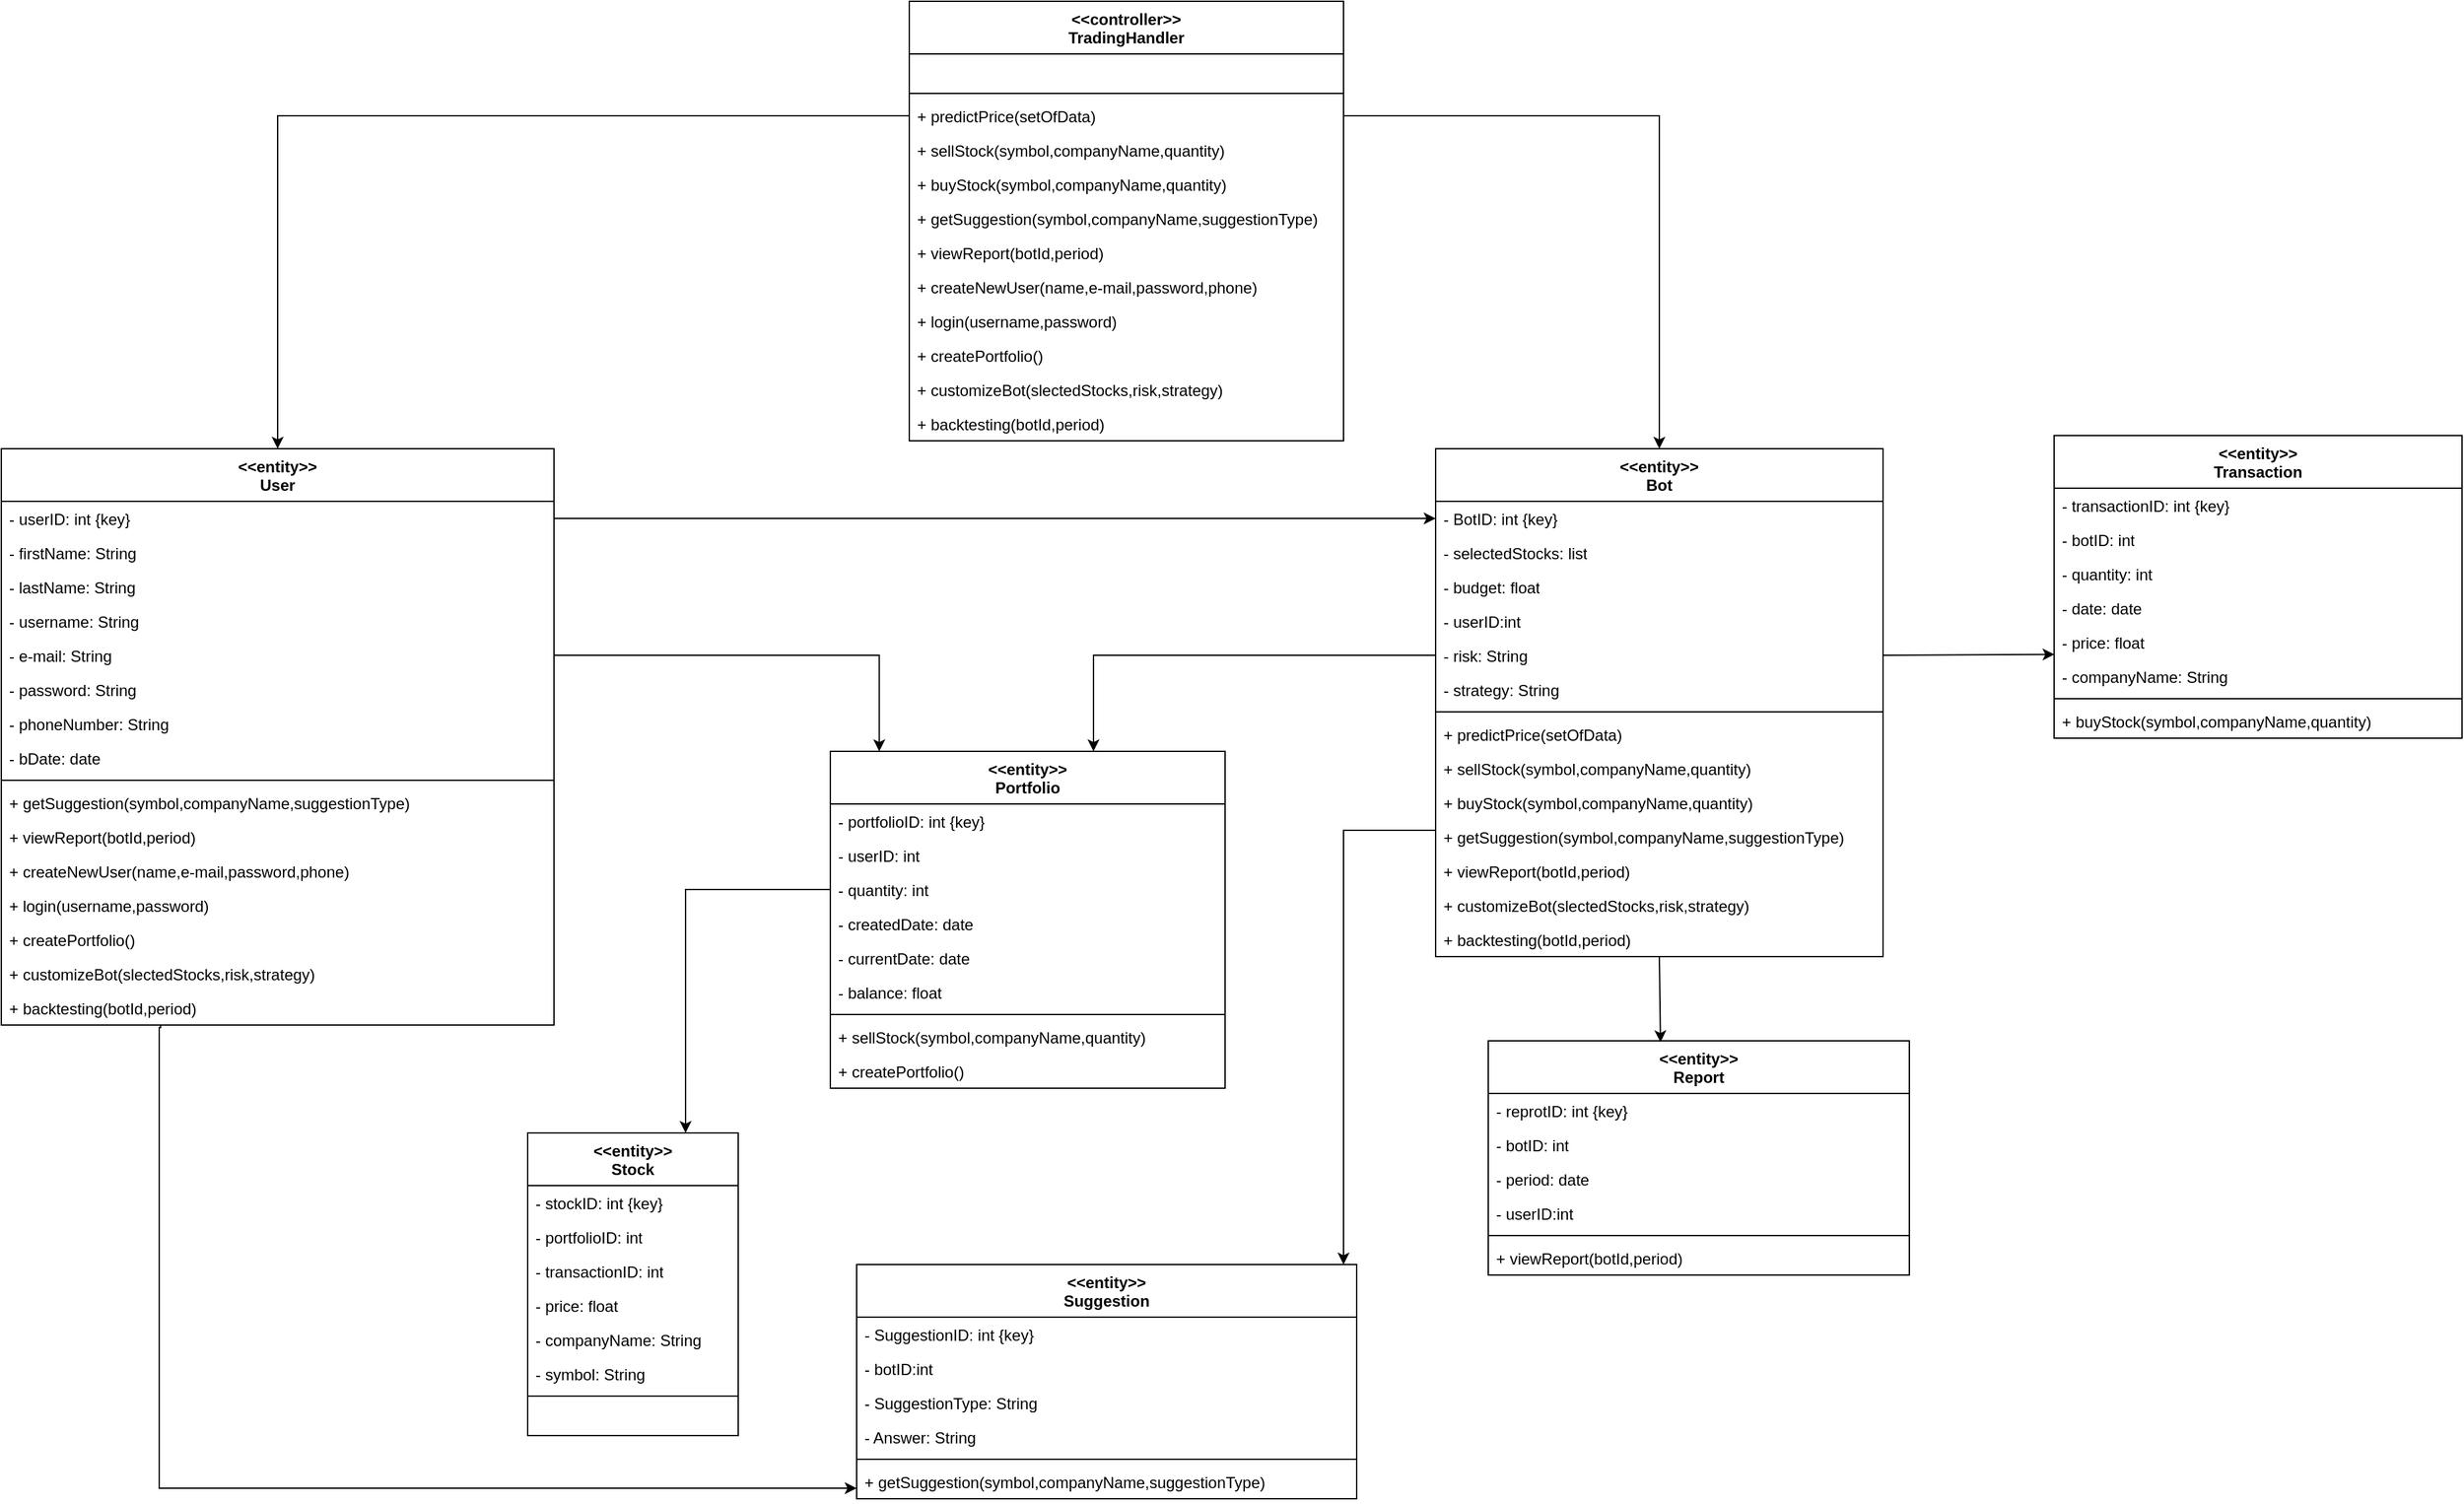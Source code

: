 <mxfile version="24.3.1" type="device">
  <diagram name="Page-1" id="Add4eaFE5lvssFwCDY9i">
    <mxGraphModel dx="3974" dy="2387" grid="1" gridSize="10" guides="1" tooltips="1" connect="1" arrows="1" fold="1" page="1" pageScale="1" pageWidth="850" pageHeight="1100" math="0" shadow="0">
      <root>
        <mxCell id="0" />
        <mxCell id="1" parent="0" />
        <mxCell id="STSBaXRtEPZAdb3EAc6t-1" value="&lt;div&gt;&amp;lt;&amp;lt;entity&amp;gt;&amp;gt;&lt;/div&gt;&lt;div&gt;User&lt;br&gt;&lt;/div&gt;" style="swimlane;fontStyle=1;align=center;verticalAlign=top;childLayout=stackLayout;horizontal=1;startSize=40;horizontalStack=0;resizeParent=1;resizeParentMax=0;resizeLast=0;collapsible=1;marginBottom=0;whiteSpace=wrap;html=1;" parent="1" vertex="1">
          <mxGeometry x="-700" y="-50" width="420" height="438" as="geometry" />
        </mxCell>
        <mxCell id="STSBaXRtEPZAdb3EAc6t-2" value="- userID: int {key}" style="text;strokeColor=none;fillColor=none;align=left;verticalAlign=top;spacingLeft=4;spacingRight=4;overflow=hidden;rotatable=0;points=[[0,0.5],[1,0.5]];portConstraint=eastwest;whiteSpace=wrap;html=1;" parent="STSBaXRtEPZAdb3EAc6t-1" vertex="1">
          <mxGeometry y="40" width="420" height="26" as="geometry" />
        </mxCell>
        <mxCell id="STSBaXRtEPZAdb3EAc6t-3" value="- firstName: String" style="text;strokeColor=none;fillColor=none;align=left;verticalAlign=top;spacingLeft=4;spacingRight=4;overflow=hidden;rotatable=0;points=[[0,0.5],[1,0.5]];portConstraint=eastwest;whiteSpace=wrap;html=1;" parent="STSBaXRtEPZAdb3EAc6t-1" vertex="1">
          <mxGeometry y="66" width="420" height="26" as="geometry" />
        </mxCell>
        <mxCell id="STSBaXRtEPZAdb3EAc6t-4" value="- lastName: String" style="text;strokeColor=none;fillColor=none;align=left;verticalAlign=top;spacingLeft=4;spacingRight=4;overflow=hidden;rotatable=0;points=[[0,0.5],[1,0.5]];portConstraint=eastwest;whiteSpace=wrap;html=1;" parent="STSBaXRtEPZAdb3EAc6t-1" vertex="1">
          <mxGeometry y="92" width="420" height="26" as="geometry" />
        </mxCell>
        <mxCell id="STSBaXRtEPZAdb3EAc6t-5" value="- username: String" style="text;strokeColor=none;fillColor=none;align=left;verticalAlign=top;spacingLeft=4;spacingRight=4;overflow=hidden;rotatable=0;points=[[0,0.5],[1,0.5]];portConstraint=eastwest;whiteSpace=wrap;html=1;" parent="STSBaXRtEPZAdb3EAc6t-1" vertex="1">
          <mxGeometry y="118" width="420" height="26" as="geometry" />
        </mxCell>
        <mxCell id="STSBaXRtEPZAdb3EAc6t-6" value="- e-mail: String" style="text;strokeColor=none;fillColor=none;align=left;verticalAlign=top;spacingLeft=4;spacingRight=4;overflow=hidden;rotatable=0;points=[[0,0.5],[1,0.5]];portConstraint=eastwest;whiteSpace=wrap;html=1;" parent="STSBaXRtEPZAdb3EAc6t-1" vertex="1">
          <mxGeometry y="144" width="420" height="26" as="geometry" />
        </mxCell>
        <mxCell id="STSBaXRtEPZAdb3EAc6t-7" value="- password: String" style="text;strokeColor=none;fillColor=none;align=left;verticalAlign=top;spacingLeft=4;spacingRight=4;overflow=hidden;rotatable=0;points=[[0,0.5],[1,0.5]];portConstraint=eastwest;whiteSpace=wrap;html=1;" parent="STSBaXRtEPZAdb3EAc6t-1" vertex="1">
          <mxGeometry y="170" width="420" height="26" as="geometry" />
        </mxCell>
        <mxCell id="STSBaXRtEPZAdb3EAc6t-8" value="- phoneNumber: String" style="text;strokeColor=none;fillColor=none;align=left;verticalAlign=top;spacingLeft=4;spacingRight=4;overflow=hidden;rotatable=0;points=[[0,0.5],[1,0.5]];portConstraint=eastwest;whiteSpace=wrap;html=1;" parent="STSBaXRtEPZAdb3EAc6t-1" vertex="1">
          <mxGeometry y="196" width="420" height="26" as="geometry" />
        </mxCell>
        <mxCell id="STSBaXRtEPZAdb3EAc6t-9" value="- bDate: date" style="text;strokeColor=none;fillColor=none;align=left;verticalAlign=top;spacingLeft=4;spacingRight=4;overflow=hidden;rotatable=0;points=[[0,0.5],[1,0.5]];portConstraint=eastwest;whiteSpace=wrap;html=1;" parent="STSBaXRtEPZAdb3EAc6t-1" vertex="1">
          <mxGeometry y="222" width="420" height="26" as="geometry" />
        </mxCell>
        <mxCell id="STSBaXRtEPZAdb3EAc6t-10" value="" style="line;strokeWidth=1;fillColor=none;align=left;verticalAlign=middle;spacingTop=-1;spacingLeft=3;spacingRight=3;rotatable=0;labelPosition=right;points=[];portConstraint=eastwest;strokeColor=inherit;" parent="STSBaXRtEPZAdb3EAc6t-1" vertex="1">
          <mxGeometry y="248" width="420" height="8" as="geometry" />
        </mxCell>
        <mxCell id="STSBaXRtEPZAdb3EAc6t-11" value="+ getSuggestion(symbol,companyName,suggestionType)" style="text;strokeColor=none;fillColor=none;align=left;verticalAlign=top;spacingLeft=4;spacingRight=4;overflow=hidden;rotatable=0;points=[[0,0.5],[1,0.5]];portConstraint=eastwest;whiteSpace=wrap;html=1;" parent="STSBaXRtEPZAdb3EAc6t-1" vertex="1">
          <mxGeometry y="256" width="420" height="26" as="geometry" />
        </mxCell>
        <mxCell id="STSBaXRtEPZAdb3EAc6t-86" value="+ viewReport(botId,period)" style="text;strokeColor=none;fillColor=none;align=left;verticalAlign=top;spacingLeft=4;spacingRight=4;overflow=hidden;rotatable=0;points=[[0,0.5],[1,0.5]];portConstraint=eastwest;whiteSpace=wrap;html=1;" parent="STSBaXRtEPZAdb3EAc6t-1" vertex="1">
          <mxGeometry y="282" width="420" height="26" as="geometry" />
        </mxCell>
        <mxCell id="STSBaXRtEPZAdb3EAc6t-91" value="&lt;div&gt;+ createNewUser(name,e-mail,password,phone)&lt;/div&gt;" style="text;strokeColor=none;fillColor=none;align=left;verticalAlign=top;spacingLeft=4;spacingRight=4;overflow=hidden;rotatable=0;points=[[0,0.5],[1,0.5]];portConstraint=eastwest;whiteSpace=wrap;html=1;" parent="STSBaXRtEPZAdb3EAc6t-1" vertex="1">
          <mxGeometry y="308" width="420" height="26" as="geometry" />
        </mxCell>
        <mxCell id="STSBaXRtEPZAdb3EAc6t-94" value="+ login(username,password)" style="text;strokeColor=none;fillColor=none;align=left;verticalAlign=top;spacingLeft=4;spacingRight=4;overflow=hidden;rotatable=0;points=[[0,0.5],[1,0.5]];portConstraint=eastwest;whiteSpace=wrap;html=1;" parent="STSBaXRtEPZAdb3EAc6t-1" vertex="1">
          <mxGeometry y="334" width="420" height="26" as="geometry" />
        </mxCell>
        <mxCell id="STSBaXRtEPZAdb3EAc6t-97" value="+ createPortfolio()" style="text;strokeColor=none;fillColor=none;align=left;verticalAlign=top;spacingLeft=4;spacingRight=4;overflow=hidden;rotatable=0;points=[[0,0.5],[1,0.5]];portConstraint=eastwest;whiteSpace=wrap;html=1;" parent="STSBaXRtEPZAdb3EAc6t-1" vertex="1">
          <mxGeometry y="360" width="420" height="26" as="geometry" />
        </mxCell>
        <mxCell id="E2JHOj5Hm3tcfyDZhWHu-3" value="+ customizeBot(slectedStocks,risk,strategy)" style="text;strokeColor=none;fillColor=none;align=left;verticalAlign=top;spacingLeft=4;spacingRight=4;overflow=hidden;rotatable=0;points=[[0,0.5],[1,0.5]];portConstraint=eastwest;whiteSpace=wrap;html=1;" parent="STSBaXRtEPZAdb3EAc6t-1" vertex="1">
          <mxGeometry y="386" width="420" height="26" as="geometry" />
        </mxCell>
        <mxCell id="STSBaXRtEPZAdb3EAc6t-93" value="+ backtesting(botId,period)" style="text;strokeColor=none;fillColor=none;align=left;verticalAlign=top;spacingLeft=4;spacingRight=4;overflow=hidden;rotatable=0;points=[[0,0.5],[1,0.5]];portConstraint=eastwest;whiteSpace=wrap;html=1;" parent="STSBaXRtEPZAdb3EAc6t-1" vertex="1">
          <mxGeometry y="412" width="420" height="26" as="geometry" />
        </mxCell>
        <mxCell id="STSBaXRtEPZAdb3EAc6t-12" value="&lt;div&gt;&amp;lt;&amp;lt;entity&amp;gt;&amp;gt;&lt;/div&gt;&lt;div&gt;Portfolio&lt;br&gt;&lt;/div&gt;" style="swimlane;fontStyle=1;align=center;verticalAlign=top;childLayout=stackLayout;horizontal=1;startSize=40;horizontalStack=0;resizeParent=1;resizeParentMax=0;resizeLast=0;collapsible=1;marginBottom=0;whiteSpace=wrap;html=1;" parent="1" vertex="1">
          <mxGeometry x="-70" y="180" width="300" height="256" as="geometry" />
        </mxCell>
        <mxCell id="STSBaXRtEPZAdb3EAc6t-13" value="- portfolioID: int {key}" style="text;strokeColor=none;fillColor=none;align=left;verticalAlign=top;spacingLeft=4;spacingRight=4;overflow=hidden;rotatable=0;points=[[0,0.5],[1,0.5]];portConstraint=eastwest;whiteSpace=wrap;html=1;" parent="STSBaXRtEPZAdb3EAc6t-12" vertex="1">
          <mxGeometry y="40" width="300" height="26" as="geometry" />
        </mxCell>
        <mxCell id="STSBaXRtEPZAdb3EAc6t-14" value="- userID: int" style="text;strokeColor=none;fillColor=none;align=left;verticalAlign=top;spacingLeft=4;spacingRight=4;overflow=hidden;rotatable=0;points=[[0,0.5],[1,0.5]];portConstraint=eastwest;whiteSpace=wrap;html=1;" parent="STSBaXRtEPZAdb3EAc6t-12" vertex="1">
          <mxGeometry y="66" width="300" height="26" as="geometry" />
        </mxCell>
        <mxCell id="STSBaXRtEPZAdb3EAc6t-15" value="- quantity: int" style="text;strokeColor=none;fillColor=none;align=left;verticalAlign=top;spacingLeft=4;spacingRight=4;overflow=hidden;rotatable=0;points=[[0,0.5],[1,0.5]];portConstraint=eastwest;whiteSpace=wrap;html=1;" parent="STSBaXRtEPZAdb3EAc6t-12" vertex="1">
          <mxGeometry y="92" width="300" height="26" as="geometry" />
        </mxCell>
        <mxCell id="STSBaXRtEPZAdb3EAc6t-16" value="- createdDate: date" style="text;strokeColor=none;fillColor=none;align=left;verticalAlign=top;spacingLeft=4;spacingRight=4;overflow=hidden;rotatable=0;points=[[0,0.5],[1,0.5]];portConstraint=eastwest;whiteSpace=wrap;html=1;" parent="STSBaXRtEPZAdb3EAc6t-12" vertex="1">
          <mxGeometry y="118" width="300" height="26" as="geometry" />
        </mxCell>
        <mxCell id="STSBaXRtEPZAdb3EAc6t-17" value="- currentDate: date" style="text;strokeColor=none;fillColor=none;align=left;verticalAlign=top;spacingLeft=4;spacingRight=4;overflow=hidden;rotatable=0;points=[[0,0.5],[1,0.5]];portConstraint=eastwest;whiteSpace=wrap;html=1;" parent="STSBaXRtEPZAdb3EAc6t-12" vertex="1">
          <mxGeometry y="144" width="300" height="26" as="geometry" />
        </mxCell>
        <mxCell id="STSBaXRtEPZAdb3EAc6t-18" value="- balance: float" style="text;strokeColor=none;fillColor=none;align=left;verticalAlign=top;spacingLeft=4;spacingRight=4;overflow=hidden;rotatable=0;points=[[0,0.5],[1,0.5]];portConstraint=eastwest;whiteSpace=wrap;html=1;" parent="STSBaXRtEPZAdb3EAc6t-12" vertex="1">
          <mxGeometry y="170" width="300" height="26" as="geometry" />
        </mxCell>
        <mxCell id="STSBaXRtEPZAdb3EAc6t-19" value="" style="line;strokeWidth=1;fillColor=none;align=left;verticalAlign=middle;spacingTop=-1;spacingLeft=3;spacingRight=3;rotatable=0;labelPosition=right;points=[];portConstraint=eastwest;strokeColor=inherit;" parent="STSBaXRtEPZAdb3EAc6t-12" vertex="1">
          <mxGeometry y="196" width="300" height="8" as="geometry" />
        </mxCell>
        <mxCell id="STSBaXRtEPZAdb3EAc6t-20" value="+ sellStock(symbol,companyName,quantity)" style="text;strokeColor=none;fillColor=none;align=left;verticalAlign=top;spacingLeft=4;spacingRight=4;overflow=hidden;rotatable=0;points=[[0,0.5],[1,0.5]];portConstraint=eastwest;whiteSpace=wrap;html=1;" parent="STSBaXRtEPZAdb3EAc6t-12" vertex="1">
          <mxGeometry y="204" width="300" height="26" as="geometry" />
        </mxCell>
        <mxCell id="STSBaXRtEPZAdb3EAc6t-83" value="+ createPortfolio()" style="text;strokeColor=none;fillColor=none;align=left;verticalAlign=top;spacingLeft=4;spacingRight=4;overflow=hidden;rotatable=0;points=[[0,0.5],[1,0.5]];portConstraint=eastwest;whiteSpace=wrap;html=1;" parent="STSBaXRtEPZAdb3EAc6t-12" vertex="1">
          <mxGeometry y="230" width="300" height="26" as="geometry" />
        </mxCell>
        <mxCell id="STSBaXRtEPZAdb3EAc6t-21" style="edgeStyle=orthogonalEdgeStyle;rounded=0;orthogonalLoop=1;jettySize=auto;html=1;exitX=0;exitY=0.5;exitDx=0;exitDy=0;entryX=0.5;entryY=0;entryDx=0;entryDy=0;" parent="1" source="STSBaXRtEPZAdb3EAc6t-26" target="STSBaXRtEPZAdb3EAc6t-1" edge="1">
          <mxGeometry relative="1" as="geometry" />
        </mxCell>
        <mxCell id="STSBaXRtEPZAdb3EAc6t-22" value="&lt;div&gt;&amp;lt;&amp;lt;controller&amp;gt;&amp;gt;&lt;/div&gt;&lt;div&gt;TradingHandler&lt;br&gt;&lt;/div&gt;" style="swimlane;fontStyle=1;align=center;verticalAlign=top;childLayout=stackLayout;horizontal=1;startSize=40;horizontalStack=0;resizeParent=1;resizeParentMax=0;resizeLast=0;collapsible=1;marginBottom=0;whiteSpace=wrap;html=1;" parent="1" vertex="1">
          <mxGeometry x="-10" y="-390" width="330" height="334" as="geometry" />
        </mxCell>
        <mxCell id="STSBaXRtEPZAdb3EAc6t-24" value="&amp;nbsp;&amp;nbsp;&amp;nbsp;&amp;nbsp;&amp;nbsp;&amp;nbsp;&amp;nbsp;&amp;nbsp;&amp;nbsp;&amp;nbsp;&amp;nbsp;&amp;nbsp;&amp;nbsp;&amp;nbsp;&amp;nbsp;&amp;nbsp;&amp;nbsp;&amp;nbsp;&amp;nbsp;&amp;nbsp;&amp;nbsp;&amp;nbsp;&amp;nbsp;&amp;nbsp;&amp;nbsp;&amp;nbsp;&amp;nbsp;&amp;nbsp;&amp;nbsp;&amp;nbsp;&amp;nbsp;&amp;nbsp;&amp;nbsp;&amp;nbsp;&amp;nbsp;&amp;nbsp;&amp;nbsp;&amp;nbsp;&amp;nbsp;&amp;nbsp;&amp;nbsp;&amp;nbsp;&amp;nbsp;&amp;nbsp; " style="text;strokeColor=none;fillColor=none;align=left;verticalAlign=top;spacingLeft=4;spacingRight=4;overflow=hidden;rotatable=0;points=[[0,0.5],[1,0.5]];portConstraint=eastwest;whiteSpace=wrap;html=1;" parent="STSBaXRtEPZAdb3EAc6t-22" vertex="1">
          <mxGeometry y="40" width="330" height="26" as="geometry" />
        </mxCell>
        <mxCell id="STSBaXRtEPZAdb3EAc6t-25" value="" style="line;strokeWidth=1;fillColor=none;align=left;verticalAlign=middle;spacingTop=-1;spacingLeft=3;spacingRight=3;rotatable=0;labelPosition=right;points=[];portConstraint=eastwest;strokeColor=inherit;" parent="STSBaXRtEPZAdb3EAc6t-22" vertex="1">
          <mxGeometry y="66" width="330" height="8" as="geometry" />
        </mxCell>
        <mxCell id="STSBaXRtEPZAdb3EAc6t-26" value="+ predictPrice(setOfData)&lt;div&gt;&lt;br&gt;&lt;/div&gt;" style="text;strokeColor=none;fillColor=none;align=left;verticalAlign=top;spacingLeft=4;spacingRight=4;overflow=hidden;rotatable=0;points=[[0,0.5],[1,0.5]];portConstraint=eastwest;whiteSpace=wrap;html=1;" parent="STSBaXRtEPZAdb3EAc6t-22" vertex="1">
          <mxGeometry y="74" width="330" height="26" as="geometry" />
        </mxCell>
        <mxCell id="STSBaXRtEPZAdb3EAc6t-77" value="+ sellStock(symbol,companyName,quantity)" style="text;strokeColor=none;fillColor=none;align=left;verticalAlign=top;spacingLeft=4;spacingRight=4;overflow=hidden;rotatable=0;points=[[0,0.5],[1,0.5]];portConstraint=eastwest;whiteSpace=wrap;html=1;" parent="STSBaXRtEPZAdb3EAc6t-22" vertex="1">
          <mxGeometry y="100" width="330" height="26" as="geometry" />
        </mxCell>
        <mxCell id="STSBaXRtEPZAdb3EAc6t-78" value="+ buyStock(symbol,companyName,quantity)" style="text;strokeColor=none;fillColor=none;align=left;verticalAlign=top;spacingLeft=4;spacingRight=4;overflow=hidden;rotatable=0;points=[[0,0.5],[1,0.5]];portConstraint=eastwest;whiteSpace=wrap;html=1;" parent="STSBaXRtEPZAdb3EAc6t-22" vertex="1">
          <mxGeometry y="126" width="330" height="26" as="geometry" />
        </mxCell>
        <mxCell id="STSBaXRtEPZAdb3EAc6t-79" value="+ getSuggestion(symbol,companyName,suggestionType)" style="text;strokeColor=none;fillColor=none;align=left;verticalAlign=top;spacingLeft=4;spacingRight=4;overflow=hidden;rotatable=0;points=[[0,0.5],[1,0.5]];portConstraint=eastwest;whiteSpace=wrap;html=1;" parent="STSBaXRtEPZAdb3EAc6t-22" vertex="1">
          <mxGeometry y="152" width="330" height="26" as="geometry" />
        </mxCell>
        <mxCell id="STSBaXRtEPZAdb3EAc6t-85" value="+ viewReport(botId,period)" style="text;strokeColor=none;fillColor=none;align=left;verticalAlign=top;spacingLeft=4;spacingRight=4;overflow=hidden;rotatable=0;points=[[0,0.5],[1,0.5]];portConstraint=eastwest;whiteSpace=wrap;html=1;" parent="STSBaXRtEPZAdb3EAc6t-22" vertex="1">
          <mxGeometry y="178" width="330" height="26" as="geometry" />
        </mxCell>
        <mxCell id="STSBaXRtEPZAdb3EAc6t-88" value="&lt;div&gt;+ createNewUser(name,e-mail,password,phone)&lt;/div&gt;" style="text;strokeColor=none;fillColor=none;align=left;verticalAlign=top;spacingLeft=4;spacingRight=4;overflow=hidden;rotatable=0;points=[[0,0.5],[1,0.5]];portConstraint=eastwest;whiteSpace=wrap;html=1;" parent="STSBaXRtEPZAdb3EAc6t-22" vertex="1">
          <mxGeometry y="204" width="330" height="26" as="geometry" />
        </mxCell>
        <mxCell id="STSBaXRtEPZAdb3EAc6t-90" value="+ login(username,password)" style="text;strokeColor=none;fillColor=none;align=left;verticalAlign=top;spacingLeft=4;spacingRight=4;overflow=hidden;rotatable=0;points=[[0,0.5],[1,0.5]];portConstraint=eastwest;whiteSpace=wrap;html=1;" parent="STSBaXRtEPZAdb3EAc6t-22" vertex="1">
          <mxGeometry y="230" width="330" height="26" as="geometry" />
        </mxCell>
        <mxCell id="STSBaXRtEPZAdb3EAc6t-92" value="+ createPortfolio()" style="text;strokeColor=none;fillColor=none;align=left;verticalAlign=top;spacingLeft=4;spacingRight=4;overflow=hidden;rotatable=0;points=[[0,0.5],[1,0.5]];portConstraint=eastwest;whiteSpace=wrap;html=1;" parent="STSBaXRtEPZAdb3EAc6t-22" vertex="1">
          <mxGeometry y="256" width="330" height="26" as="geometry" />
        </mxCell>
        <mxCell id="E2JHOj5Hm3tcfyDZhWHu-1" value="&lt;div&gt;+ customizeBot(slectedStocks,risk,strategy)&lt;/div&gt;" style="text;strokeColor=none;fillColor=none;align=left;verticalAlign=top;spacingLeft=4;spacingRight=4;overflow=hidden;rotatable=0;points=[[0,0.5],[1,0.5]];portConstraint=eastwest;whiteSpace=wrap;html=1;" parent="STSBaXRtEPZAdb3EAc6t-22" vertex="1">
          <mxGeometry y="282" width="330" height="26" as="geometry" />
        </mxCell>
        <mxCell id="STSBaXRtEPZAdb3EAc6t-95" value="+ backtesting(botId,period)" style="text;strokeColor=none;fillColor=none;align=left;verticalAlign=top;spacingLeft=4;spacingRight=4;overflow=hidden;rotatable=0;points=[[0,0.5],[1,0.5]];portConstraint=eastwest;whiteSpace=wrap;html=1;" parent="STSBaXRtEPZAdb3EAc6t-22" vertex="1">
          <mxGeometry y="308" width="330" height="26" as="geometry" />
        </mxCell>
        <mxCell id="STSBaXRtEPZAdb3EAc6t-28" value="&lt;div&gt;&amp;lt;&amp;lt;entity&amp;gt;&amp;gt;&lt;/div&gt;&lt;div&gt;Stock&lt;br&gt;&lt;/div&gt;" style="swimlane;fontStyle=1;align=center;verticalAlign=top;childLayout=stackLayout;horizontal=1;startSize=40;horizontalStack=0;resizeParent=1;resizeParentMax=0;resizeLast=0;collapsible=1;marginBottom=0;whiteSpace=wrap;html=1;" parent="1" vertex="1">
          <mxGeometry x="-300" y="470" width="160" height="230" as="geometry" />
        </mxCell>
        <mxCell id="STSBaXRtEPZAdb3EAc6t-29" value="- stockID: int {key}" style="text;strokeColor=none;fillColor=none;align=left;verticalAlign=top;spacingLeft=4;spacingRight=4;overflow=hidden;rotatable=0;points=[[0,0.5],[1,0.5]];portConstraint=eastwest;whiteSpace=wrap;html=1;" parent="STSBaXRtEPZAdb3EAc6t-28" vertex="1">
          <mxGeometry y="40" width="160" height="26" as="geometry" />
        </mxCell>
        <mxCell id="STSBaXRtEPZAdb3EAc6t-30" value="- portfolioID: int" style="text;strokeColor=none;fillColor=none;align=left;verticalAlign=top;spacingLeft=4;spacingRight=4;overflow=hidden;rotatable=0;points=[[0,0.5],[1,0.5]];portConstraint=eastwest;whiteSpace=wrap;html=1;" parent="STSBaXRtEPZAdb3EAc6t-28" vertex="1">
          <mxGeometry y="66" width="160" height="26" as="geometry" />
        </mxCell>
        <mxCell id="STSBaXRtEPZAdb3EAc6t-31" value="- transactionID: int" style="text;strokeColor=none;fillColor=none;align=left;verticalAlign=top;spacingLeft=4;spacingRight=4;overflow=hidden;rotatable=0;points=[[0,0.5],[1,0.5]];portConstraint=eastwest;whiteSpace=wrap;html=1;" parent="STSBaXRtEPZAdb3EAc6t-28" vertex="1">
          <mxGeometry y="92" width="160" height="26" as="geometry" />
        </mxCell>
        <mxCell id="STSBaXRtEPZAdb3EAc6t-32" value="- price: float" style="text;strokeColor=none;fillColor=none;align=left;verticalAlign=top;spacingLeft=4;spacingRight=4;overflow=hidden;rotatable=0;points=[[0,0.5],[1,0.5]];portConstraint=eastwest;whiteSpace=wrap;html=1;" parent="STSBaXRtEPZAdb3EAc6t-28" vertex="1">
          <mxGeometry y="118" width="160" height="26" as="geometry" />
        </mxCell>
        <mxCell id="STSBaXRtEPZAdb3EAc6t-33" value="- companyName: String" style="text;strokeColor=none;fillColor=none;align=left;verticalAlign=top;spacingLeft=4;spacingRight=4;overflow=hidden;rotatable=0;points=[[0,0.5],[1,0.5]];portConstraint=eastwest;whiteSpace=wrap;html=1;" parent="STSBaXRtEPZAdb3EAc6t-28" vertex="1">
          <mxGeometry y="144" width="160" height="26" as="geometry" />
        </mxCell>
        <mxCell id="STSBaXRtEPZAdb3EAc6t-34" value="- symbol: String" style="text;strokeColor=none;fillColor=none;align=left;verticalAlign=top;spacingLeft=4;spacingRight=4;overflow=hidden;rotatable=0;points=[[0,0.5],[1,0.5]];portConstraint=eastwest;whiteSpace=wrap;html=1;" parent="STSBaXRtEPZAdb3EAc6t-28" vertex="1">
          <mxGeometry y="170" width="160" height="26" as="geometry" />
        </mxCell>
        <mxCell id="STSBaXRtEPZAdb3EAc6t-35" value="" style="line;strokeWidth=1;fillColor=none;align=left;verticalAlign=middle;spacingTop=-1;spacingLeft=3;spacingRight=3;rotatable=0;labelPosition=right;points=[];portConstraint=eastwest;strokeColor=inherit;" parent="STSBaXRtEPZAdb3EAc6t-28" vertex="1">
          <mxGeometry y="196" width="160" height="8" as="geometry" />
        </mxCell>
        <mxCell id="STSBaXRtEPZAdb3EAc6t-36" value="&lt;div&gt;&amp;nbsp;&amp;nbsp;&amp;nbsp;&amp;nbsp;&amp;nbsp;&amp;nbsp;&amp;nbsp;&amp;nbsp;&amp;nbsp;&amp;nbsp;&amp;nbsp;&amp;nbsp;&amp;nbsp;&amp;nbsp;&amp;nbsp;&amp;nbsp;&amp;nbsp;&amp;nbsp;&amp;nbsp;&amp;nbsp;&amp;nbsp;&amp;nbsp;&amp;nbsp;&amp;nbsp;&amp;nbsp;&amp;nbsp;&amp;nbsp;&amp;nbsp;&amp;nbsp;&amp;nbsp;&amp;nbsp;&amp;nbsp;&amp;nbsp;&amp;nbsp;&amp;nbsp;&amp;nbsp;&amp;nbsp;&amp;nbsp;&amp;nbsp;&amp;nbsp;&amp;nbsp;&amp;nbsp;&amp;nbsp;&amp;nbsp;&amp;nbsp; &lt;br&gt;&lt;/div&gt;" style="text;strokeColor=none;fillColor=none;align=left;verticalAlign=top;spacingLeft=4;spacingRight=4;overflow=hidden;rotatable=0;points=[[0,0.5],[1,0.5]];portConstraint=eastwest;whiteSpace=wrap;html=1;" parent="STSBaXRtEPZAdb3EAc6t-28" vertex="1">
          <mxGeometry y="204" width="160" height="26" as="geometry" />
        </mxCell>
        <mxCell id="STSBaXRtEPZAdb3EAc6t-37" value="&lt;div&gt;&amp;lt;&amp;lt;entity&amp;gt;&amp;gt;&lt;/div&gt;&lt;div&gt;Transaction&lt;br&gt;&lt;/div&gt;" style="swimlane;fontStyle=1;align=center;verticalAlign=top;childLayout=stackLayout;horizontal=1;startSize=40;horizontalStack=0;resizeParent=1;resizeParentMax=0;resizeLast=0;collapsible=1;marginBottom=0;whiteSpace=wrap;html=1;" parent="1" vertex="1">
          <mxGeometry x="860" y="-60" width="310" height="230" as="geometry" />
        </mxCell>
        <mxCell id="STSBaXRtEPZAdb3EAc6t-38" value="- transactionID: int {key}" style="text;strokeColor=none;fillColor=none;align=left;verticalAlign=top;spacingLeft=4;spacingRight=4;overflow=hidden;rotatable=0;points=[[0,0.5],[1,0.5]];portConstraint=eastwest;whiteSpace=wrap;html=1;" parent="STSBaXRtEPZAdb3EAc6t-37" vertex="1">
          <mxGeometry y="40" width="310" height="26" as="geometry" />
        </mxCell>
        <mxCell id="STSBaXRtEPZAdb3EAc6t-39" value="- botID: int" style="text;strokeColor=none;fillColor=none;align=left;verticalAlign=top;spacingLeft=4;spacingRight=4;overflow=hidden;rotatable=0;points=[[0,0.5],[1,0.5]];portConstraint=eastwest;whiteSpace=wrap;html=1;" parent="STSBaXRtEPZAdb3EAc6t-37" vertex="1">
          <mxGeometry y="66" width="310" height="26" as="geometry" />
        </mxCell>
        <mxCell id="STSBaXRtEPZAdb3EAc6t-40" value="- quantity: int" style="text;strokeColor=none;fillColor=none;align=left;verticalAlign=top;spacingLeft=4;spacingRight=4;overflow=hidden;rotatable=0;points=[[0,0.5],[1,0.5]];portConstraint=eastwest;whiteSpace=wrap;html=1;" parent="STSBaXRtEPZAdb3EAc6t-37" vertex="1">
          <mxGeometry y="92" width="310" height="26" as="geometry" />
        </mxCell>
        <mxCell id="STSBaXRtEPZAdb3EAc6t-41" value="- date: date" style="text;strokeColor=none;fillColor=none;align=left;verticalAlign=top;spacingLeft=4;spacingRight=4;overflow=hidden;rotatable=0;points=[[0,0.5],[1,0.5]];portConstraint=eastwest;whiteSpace=wrap;html=1;" parent="STSBaXRtEPZAdb3EAc6t-37" vertex="1">
          <mxGeometry y="118" width="310" height="26" as="geometry" />
        </mxCell>
        <mxCell id="STSBaXRtEPZAdb3EAc6t-42" value="- price: float" style="text;strokeColor=none;fillColor=none;align=left;verticalAlign=top;spacingLeft=4;spacingRight=4;overflow=hidden;rotatable=0;points=[[0,0.5],[1,0.5]];portConstraint=eastwest;whiteSpace=wrap;html=1;" parent="STSBaXRtEPZAdb3EAc6t-37" vertex="1">
          <mxGeometry y="144" width="310" height="26" as="geometry" />
        </mxCell>
        <mxCell id="STSBaXRtEPZAdb3EAc6t-43" value="- companyName: String" style="text;strokeColor=none;fillColor=none;align=left;verticalAlign=top;spacingLeft=4;spacingRight=4;overflow=hidden;rotatable=0;points=[[0,0.5],[1,0.5]];portConstraint=eastwest;whiteSpace=wrap;html=1;" parent="STSBaXRtEPZAdb3EAc6t-37" vertex="1">
          <mxGeometry y="170" width="310" height="26" as="geometry" />
        </mxCell>
        <mxCell id="STSBaXRtEPZAdb3EAc6t-44" value="" style="line;strokeWidth=1;fillColor=none;align=left;verticalAlign=middle;spacingTop=-1;spacingLeft=3;spacingRight=3;rotatable=0;labelPosition=right;points=[];portConstraint=eastwest;strokeColor=inherit;" parent="STSBaXRtEPZAdb3EAc6t-37" vertex="1">
          <mxGeometry y="196" width="310" height="8" as="geometry" />
        </mxCell>
        <mxCell id="STSBaXRtEPZAdb3EAc6t-45" value="+ buyStock(symbol,companyName,quantity)" style="text;strokeColor=none;fillColor=none;align=left;verticalAlign=top;spacingLeft=4;spacingRight=4;overflow=hidden;rotatable=0;points=[[0,0.5],[1,0.5]];portConstraint=eastwest;whiteSpace=wrap;html=1;" parent="STSBaXRtEPZAdb3EAc6t-37" vertex="1">
          <mxGeometry y="204" width="310" height="26" as="geometry" />
        </mxCell>
        <mxCell id="STSBaXRtEPZAdb3EAc6t-46" value="&lt;div&gt;&amp;lt;&amp;lt;entity&amp;gt;&amp;gt;&lt;/div&gt;&lt;div&gt;Suggestion&lt;br&gt;&lt;/div&gt;" style="swimlane;fontStyle=1;align=center;verticalAlign=top;childLayout=stackLayout;horizontal=1;startSize=40;horizontalStack=0;resizeParent=1;resizeParentMax=0;resizeLast=0;collapsible=1;marginBottom=0;whiteSpace=wrap;html=1;" parent="1" vertex="1">
          <mxGeometry x="-50" y="570" width="380" height="178" as="geometry" />
        </mxCell>
        <mxCell id="STSBaXRtEPZAdb3EAc6t-47" value="- SuggestionID: int {key}" style="text;strokeColor=none;fillColor=none;align=left;verticalAlign=top;spacingLeft=4;spacingRight=4;overflow=hidden;rotatable=0;points=[[0,0.5],[1,0.5]];portConstraint=eastwest;whiteSpace=wrap;html=1;" parent="STSBaXRtEPZAdb3EAc6t-46" vertex="1">
          <mxGeometry y="40" width="380" height="26" as="geometry" />
        </mxCell>
        <mxCell id="STSBaXRtEPZAdb3EAc6t-48" value="- botID:int" style="text;strokeColor=none;fillColor=none;align=left;verticalAlign=top;spacingLeft=4;spacingRight=4;overflow=hidden;rotatable=0;points=[[0,0.5],[1,0.5]];portConstraint=eastwest;whiteSpace=wrap;html=1;" parent="STSBaXRtEPZAdb3EAc6t-46" vertex="1">
          <mxGeometry y="66" width="380" height="26" as="geometry" />
        </mxCell>
        <mxCell id="STSBaXRtEPZAdb3EAc6t-49" value="- SuggestionType: String" style="text;strokeColor=none;fillColor=none;align=left;verticalAlign=top;spacingLeft=4;spacingRight=4;overflow=hidden;rotatable=0;points=[[0,0.5],[1,0.5]];portConstraint=eastwest;whiteSpace=wrap;html=1;" parent="STSBaXRtEPZAdb3EAc6t-46" vertex="1">
          <mxGeometry y="92" width="380" height="26" as="geometry" />
        </mxCell>
        <mxCell id="STSBaXRtEPZAdb3EAc6t-50" value="- Answer: String" style="text;strokeColor=none;fillColor=none;align=left;verticalAlign=top;spacingLeft=4;spacingRight=4;overflow=hidden;rotatable=0;points=[[0,0.5],[1,0.5]];portConstraint=eastwest;whiteSpace=wrap;html=1;" parent="STSBaXRtEPZAdb3EAc6t-46" vertex="1">
          <mxGeometry y="118" width="380" height="26" as="geometry" />
        </mxCell>
        <mxCell id="STSBaXRtEPZAdb3EAc6t-51" value="" style="line;strokeWidth=1;fillColor=none;align=left;verticalAlign=middle;spacingTop=-1;spacingLeft=3;spacingRight=3;rotatable=0;labelPosition=right;points=[];portConstraint=eastwest;strokeColor=inherit;" parent="STSBaXRtEPZAdb3EAc6t-46" vertex="1">
          <mxGeometry y="144" width="380" height="8" as="geometry" />
        </mxCell>
        <mxCell id="STSBaXRtEPZAdb3EAc6t-52" value="+ getSuggestion(symbol,companyName,suggestionType)" style="text;strokeColor=none;fillColor=none;align=left;verticalAlign=top;spacingLeft=4;spacingRight=4;overflow=hidden;rotatable=0;points=[[0,0.5],[1,0.5]];portConstraint=eastwest;whiteSpace=wrap;html=1;" parent="STSBaXRtEPZAdb3EAc6t-46" vertex="1">
          <mxGeometry y="152" width="380" height="26" as="geometry" />
        </mxCell>
        <mxCell id="STSBaXRtEPZAdb3EAc6t-53" value="" style="endArrow=classic;html=1;rounded=0;edgeStyle=orthogonalEdgeStyle;exitX=0.288;exitY=0.995;exitDx=0;exitDy=0;exitPerimeter=0;" parent="1" source="STSBaXRtEPZAdb3EAc6t-93" edge="1">
          <mxGeometry width="50" height="50" relative="1" as="geometry">
            <mxPoint x="-580" y="410" as="sourcePoint" />
            <mxPoint x="-50" y="740" as="targetPoint" />
            <Array as="points">
              <mxPoint x="-579" y="390" />
              <mxPoint x="-580" y="740" />
              <mxPoint x="-50" y="740" />
            </Array>
          </mxGeometry>
        </mxCell>
        <mxCell id="STSBaXRtEPZAdb3EAc6t-54" value="&lt;div&gt;&amp;lt;&amp;lt;entity&amp;gt;&amp;gt;&lt;/div&gt;&lt;div&gt;Bot&lt;br&gt;&lt;/div&gt;" style="swimlane;fontStyle=1;align=center;verticalAlign=top;childLayout=stackLayout;horizontal=1;startSize=40;horizontalStack=0;resizeParent=1;resizeParentMax=0;resizeLast=0;collapsible=1;marginBottom=0;whiteSpace=wrap;html=1;" parent="1" vertex="1">
          <mxGeometry x="390" y="-50" width="340" height="386" as="geometry" />
        </mxCell>
        <mxCell id="STSBaXRtEPZAdb3EAc6t-55" value="- BotID: int {key}" style="text;strokeColor=none;fillColor=none;align=left;verticalAlign=top;spacingLeft=4;spacingRight=4;overflow=hidden;rotatable=0;points=[[0,0.5],[1,0.5]];portConstraint=eastwest;whiteSpace=wrap;html=1;" parent="STSBaXRtEPZAdb3EAc6t-54" vertex="1">
          <mxGeometry y="40" width="340" height="26" as="geometry" />
        </mxCell>
        <mxCell id="STSBaXRtEPZAdb3EAc6t-56" value="- selectedStocks: list" style="text;strokeColor=none;fillColor=none;align=left;verticalAlign=top;spacingLeft=4;spacingRight=4;overflow=hidden;rotatable=0;points=[[0,0.5],[1,0.5]];portConstraint=eastwest;whiteSpace=wrap;html=1;" parent="STSBaXRtEPZAdb3EAc6t-54" vertex="1">
          <mxGeometry y="66" width="340" height="26" as="geometry" />
        </mxCell>
        <mxCell id="STSBaXRtEPZAdb3EAc6t-57" value="- budget: float" style="text;strokeColor=none;fillColor=none;align=left;verticalAlign=top;spacingLeft=4;spacingRight=4;overflow=hidden;rotatable=0;points=[[0,0.5],[1,0.5]];portConstraint=eastwest;whiteSpace=wrap;html=1;" parent="STSBaXRtEPZAdb3EAc6t-54" vertex="1">
          <mxGeometry y="92" width="340" height="26" as="geometry" />
        </mxCell>
        <mxCell id="STSBaXRtEPZAdb3EAc6t-58" value="- userID:int" style="text;strokeColor=none;fillColor=none;align=left;verticalAlign=top;spacingLeft=4;spacingRight=4;overflow=hidden;rotatable=0;points=[[0,0.5],[1,0.5]];portConstraint=eastwest;whiteSpace=wrap;html=1;" parent="STSBaXRtEPZAdb3EAc6t-54" vertex="1">
          <mxGeometry y="118" width="340" height="26" as="geometry" />
        </mxCell>
        <mxCell id="STSBaXRtEPZAdb3EAc6t-59" value="- risk: String" style="text;strokeColor=none;fillColor=none;align=left;verticalAlign=top;spacingLeft=4;spacingRight=4;overflow=hidden;rotatable=0;points=[[0,0.5],[1,0.5]];portConstraint=eastwest;whiteSpace=wrap;html=1;" parent="STSBaXRtEPZAdb3EAc6t-54" vertex="1">
          <mxGeometry y="144" width="340" height="26" as="geometry" />
        </mxCell>
        <mxCell id="STSBaXRtEPZAdb3EAc6t-60" value="- strategy: String" style="text;strokeColor=none;fillColor=none;align=left;verticalAlign=top;spacingLeft=4;spacingRight=4;overflow=hidden;rotatable=0;points=[[0,0.5],[1,0.5]];portConstraint=eastwest;whiteSpace=wrap;html=1;" parent="STSBaXRtEPZAdb3EAc6t-54" vertex="1">
          <mxGeometry y="170" width="340" height="26" as="geometry" />
        </mxCell>
        <mxCell id="STSBaXRtEPZAdb3EAc6t-61" value="" style="line;strokeWidth=1;fillColor=none;align=left;verticalAlign=middle;spacingTop=-1;spacingLeft=3;spacingRight=3;rotatable=0;labelPosition=right;points=[];portConstraint=eastwest;strokeColor=inherit;" parent="STSBaXRtEPZAdb3EAc6t-54" vertex="1">
          <mxGeometry y="196" width="340" height="8" as="geometry" />
        </mxCell>
        <mxCell id="STSBaXRtEPZAdb3EAc6t-80" value="+ predictPrice(setOfData)" style="text;strokeColor=none;fillColor=none;align=left;verticalAlign=top;spacingLeft=4;spacingRight=4;overflow=hidden;rotatable=0;points=[[0,0.5],[1,0.5]];portConstraint=eastwest;whiteSpace=wrap;html=1;" parent="STSBaXRtEPZAdb3EAc6t-54" vertex="1">
          <mxGeometry y="204" width="340" height="26" as="geometry" />
        </mxCell>
        <mxCell id="STSBaXRtEPZAdb3EAc6t-81" value="+ sellStock(symbol,companyName,quantity)" style="text;strokeColor=none;fillColor=none;align=left;verticalAlign=top;spacingLeft=4;spacingRight=4;overflow=hidden;rotatable=0;points=[[0,0.5],[1,0.5]];portConstraint=eastwest;whiteSpace=wrap;html=1;" parent="STSBaXRtEPZAdb3EAc6t-54" vertex="1">
          <mxGeometry y="230" width="340" height="26" as="geometry" />
        </mxCell>
        <mxCell id="STSBaXRtEPZAdb3EAc6t-82" value="+ buyStock(symbol,companyName,quantity)" style="text;strokeColor=none;fillColor=none;align=left;verticalAlign=top;spacingLeft=4;spacingRight=4;overflow=hidden;rotatable=0;points=[[0,0.5],[1,0.5]];portConstraint=eastwest;whiteSpace=wrap;html=1;" parent="STSBaXRtEPZAdb3EAc6t-54" vertex="1">
          <mxGeometry y="256" width="340" height="26" as="geometry" />
        </mxCell>
        <mxCell id="STSBaXRtEPZAdb3EAc6t-84" value="+ getSuggestion(symbol,companyName,suggestionType)" style="text;strokeColor=none;fillColor=none;align=left;verticalAlign=top;spacingLeft=4;spacingRight=4;overflow=hidden;rotatable=0;points=[[0,0.5],[1,0.5]];portConstraint=eastwest;whiteSpace=wrap;html=1;" parent="STSBaXRtEPZAdb3EAc6t-54" vertex="1">
          <mxGeometry y="282" width="340" height="26" as="geometry" />
        </mxCell>
        <mxCell id="STSBaXRtEPZAdb3EAc6t-87" value="+ viewReport(botId,period)" style="text;strokeColor=none;fillColor=none;align=left;verticalAlign=top;spacingLeft=4;spacingRight=4;overflow=hidden;rotatable=0;points=[[0,0.5],[1,0.5]];portConstraint=eastwest;whiteSpace=wrap;html=1;" parent="STSBaXRtEPZAdb3EAc6t-54" vertex="1">
          <mxGeometry y="308" width="340" height="26" as="geometry" />
        </mxCell>
        <mxCell id="E2JHOj5Hm3tcfyDZhWHu-2" value="+ customizeBot(slectedStocks,risk,strategy)" style="text;strokeColor=none;fillColor=none;align=left;verticalAlign=top;spacingLeft=4;spacingRight=4;overflow=hidden;rotatable=0;points=[[0,0.5],[1,0.5]];portConstraint=eastwest;whiteSpace=wrap;html=1;" parent="STSBaXRtEPZAdb3EAc6t-54" vertex="1">
          <mxGeometry y="334" width="340" height="26" as="geometry" />
        </mxCell>
        <mxCell id="STSBaXRtEPZAdb3EAc6t-96" value="+ backtesting(botId,period)" style="text;strokeColor=none;fillColor=none;align=left;verticalAlign=top;spacingLeft=4;spacingRight=4;overflow=hidden;rotatable=0;points=[[0,0.5],[1,0.5]];portConstraint=eastwest;whiteSpace=wrap;html=1;" parent="STSBaXRtEPZAdb3EAc6t-54" vertex="1">
          <mxGeometry y="360" width="340" height="26" as="geometry" />
        </mxCell>
        <mxCell id="STSBaXRtEPZAdb3EAc6t-63" style="edgeStyle=orthogonalEdgeStyle;rounded=0;orthogonalLoop=1;jettySize=auto;html=1;exitX=1;exitY=0.5;exitDx=0;exitDy=0;entryX=0.5;entryY=0;entryDx=0;entryDy=0;" parent="1" source="STSBaXRtEPZAdb3EAc6t-26" target="STSBaXRtEPZAdb3EAc6t-54" edge="1">
          <mxGeometry relative="1" as="geometry" />
        </mxCell>
        <mxCell id="STSBaXRtEPZAdb3EAc6t-64" value="" style="endArrow=classic;html=1;rounded=0;exitX=1;exitY=0.5;exitDx=0;exitDy=0;edgeStyle=orthogonalEdgeStyle;entryX=0.124;entryY=0;entryDx=0;entryDy=0;entryPerimeter=0;" parent="1" source="STSBaXRtEPZAdb3EAc6t-6" target="STSBaXRtEPZAdb3EAc6t-12" edge="1">
          <mxGeometry width="50" height="50" relative="1" as="geometry">
            <mxPoint x="30" y="300" as="sourcePoint" />
            <mxPoint x="150" y="250" as="targetPoint" />
            <Array as="points" />
          </mxGeometry>
        </mxCell>
        <mxCell id="STSBaXRtEPZAdb3EAc6t-65" value="" style="endArrow=classic;html=1;rounded=0;edgeStyle=orthogonalEdgeStyle;exitX=0;exitY=0.5;exitDx=0;exitDy=0;" parent="1" source="STSBaXRtEPZAdb3EAc6t-59" edge="1">
          <mxGeometry width="50" height="50" relative="1" as="geometry">
            <mxPoint x="250" y="180" as="sourcePoint" />
            <mxPoint x="130" y="180" as="targetPoint" />
            <Array as="points">
              <mxPoint x="130" y="107" />
            </Array>
          </mxGeometry>
        </mxCell>
        <mxCell id="STSBaXRtEPZAdb3EAc6t-66" value="&lt;div&gt;&amp;lt;&amp;lt;entity&amp;gt;&amp;gt;&lt;/div&gt;&lt;div&gt;Report&lt;br&gt;&lt;/div&gt;" style="swimlane;fontStyle=1;align=center;verticalAlign=top;childLayout=stackLayout;horizontal=1;startSize=40;horizontalStack=0;resizeParent=1;resizeParentMax=0;resizeLast=0;collapsible=1;marginBottom=0;whiteSpace=wrap;html=1;" parent="1" vertex="1">
          <mxGeometry x="430" y="400" width="320" height="178" as="geometry" />
        </mxCell>
        <mxCell id="STSBaXRtEPZAdb3EAc6t-67" value="- reprotID: int {key}" style="text;strokeColor=none;fillColor=none;align=left;verticalAlign=top;spacingLeft=4;spacingRight=4;overflow=hidden;rotatable=0;points=[[0,0.5],[1,0.5]];portConstraint=eastwest;whiteSpace=wrap;html=1;" parent="STSBaXRtEPZAdb3EAc6t-66" vertex="1">
          <mxGeometry y="40" width="320" height="26" as="geometry" />
        </mxCell>
        <mxCell id="STSBaXRtEPZAdb3EAc6t-68" value="- botID: int" style="text;strokeColor=none;fillColor=none;align=left;verticalAlign=top;spacingLeft=4;spacingRight=4;overflow=hidden;rotatable=0;points=[[0,0.5],[1,0.5]];portConstraint=eastwest;whiteSpace=wrap;html=1;" parent="STSBaXRtEPZAdb3EAc6t-66" vertex="1">
          <mxGeometry y="66" width="320" height="26" as="geometry" />
        </mxCell>
        <mxCell id="STSBaXRtEPZAdb3EAc6t-69" value="- period: date" style="text;strokeColor=none;fillColor=none;align=left;verticalAlign=top;spacingLeft=4;spacingRight=4;overflow=hidden;rotatable=0;points=[[0,0.5],[1,0.5]];portConstraint=eastwest;whiteSpace=wrap;html=1;" parent="STSBaXRtEPZAdb3EAc6t-66" vertex="1">
          <mxGeometry y="92" width="320" height="26" as="geometry" />
        </mxCell>
        <mxCell id="STSBaXRtEPZAdb3EAc6t-70" value="- userID:int" style="text;strokeColor=none;fillColor=none;align=left;verticalAlign=top;spacingLeft=4;spacingRight=4;overflow=hidden;rotatable=0;points=[[0,0.5],[1,0.5]];portConstraint=eastwest;whiteSpace=wrap;html=1;" parent="STSBaXRtEPZAdb3EAc6t-66" vertex="1">
          <mxGeometry y="118" width="320" height="26" as="geometry" />
        </mxCell>
        <mxCell id="STSBaXRtEPZAdb3EAc6t-71" value="" style="line;strokeWidth=1;fillColor=none;align=left;verticalAlign=middle;spacingTop=-1;spacingLeft=3;spacingRight=3;rotatable=0;labelPosition=right;points=[];portConstraint=eastwest;strokeColor=inherit;" parent="STSBaXRtEPZAdb3EAc6t-66" vertex="1">
          <mxGeometry y="144" width="320" height="8" as="geometry" />
        </mxCell>
        <mxCell id="STSBaXRtEPZAdb3EAc6t-72" value="+ viewReport(botId,period)" style="text;strokeColor=none;fillColor=none;align=left;verticalAlign=top;spacingLeft=4;spacingRight=4;overflow=hidden;rotatable=0;points=[[0,0.5],[1,0.5]];portConstraint=eastwest;whiteSpace=wrap;html=1;" parent="STSBaXRtEPZAdb3EAc6t-66" vertex="1">
          <mxGeometry y="152" width="320" height="26" as="geometry" />
        </mxCell>
        <mxCell id="STSBaXRtEPZAdb3EAc6t-74" value="" style="endArrow=classic;html=1;rounded=0;exitX=1;exitY=0.5;exitDx=0;exitDy=0;entryX=0;entryY=0.5;entryDx=0;entryDy=0;" parent="1" source="STSBaXRtEPZAdb3EAc6t-2" target="STSBaXRtEPZAdb3EAc6t-55" edge="1">
          <mxGeometry width="50" height="50" relative="1" as="geometry">
            <mxPoint x="180" y="90" as="sourcePoint" />
            <mxPoint x="230" y="40" as="targetPoint" />
          </mxGeometry>
        </mxCell>
        <mxCell id="STSBaXRtEPZAdb3EAc6t-75" value="" style="endArrow=classic;html=1;rounded=0;edgeStyle=orthogonalEdgeStyle;exitX=0;exitY=0.5;exitDx=0;exitDy=0;" parent="1" source="STSBaXRtEPZAdb3EAc6t-84" edge="1">
          <mxGeometry width="50" height="50" relative="1" as="geometry">
            <mxPoint x="320" y="240" as="sourcePoint" />
            <mxPoint x="320" y="570" as="targetPoint" />
            <Array as="points">
              <mxPoint x="390" y="240" />
              <mxPoint x="320" y="240" />
            </Array>
          </mxGeometry>
        </mxCell>
        <mxCell id="STSBaXRtEPZAdb3EAc6t-76" value="" style="endArrow=classic;html=1;rounded=0;entryX=0.75;entryY=0;entryDx=0;entryDy=0;exitX=0;exitY=0.5;exitDx=0;exitDy=0;edgeStyle=orthogonalEdgeStyle;" parent="1" source="STSBaXRtEPZAdb3EAc6t-15" target="STSBaXRtEPZAdb3EAc6t-28" edge="1">
          <mxGeometry width="50" height="50" relative="1" as="geometry">
            <mxPoint x="-210" y="247" as="sourcePoint" />
            <mxPoint x="60" y="303" as="targetPoint" />
          </mxGeometry>
        </mxCell>
        <mxCell id="STSBaXRtEPZAdb3EAc6t-98" value="" style="endArrow=classic;html=1;rounded=0;exitX=0.5;exitY=1;exitDx=0;exitDy=0;entryX=0.409;entryY=0.006;entryDx=0;entryDy=0;entryPerimeter=0;" parent="1" source="STSBaXRtEPZAdb3EAc6t-54" target="STSBaXRtEPZAdb3EAc6t-66" edge="1">
          <mxGeometry width="50" height="50" relative="1" as="geometry">
            <mxPoint x="900" y="340" as="sourcePoint" />
            <mxPoint x="950" y="290" as="targetPoint" />
          </mxGeometry>
        </mxCell>
        <mxCell id="STSBaXRtEPZAdb3EAc6t-99" value="" style="endArrow=classic;html=1;rounded=0;exitX=1;exitY=0.5;exitDx=0;exitDy=0;entryX=0.001;entryY=-0.141;entryDx=0;entryDy=0;entryPerimeter=0;" parent="1" source="STSBaXRtEPZAdb3EAc6t-59" target="STSBaXRtEPZAdb3EAc6t-43" edge="1">
          <mxGeometry width="50" height="50" relative="1" as="geometry">
            <mxPoint x="850" y="140" as="sourcePoint" />
            <mxPoint x="900" y="90" as="targetPoint" />
          </mxGeometry>
        </mxCell>
      </root>
    </mxGraphModel>
  </diagram>
</mxfile>
